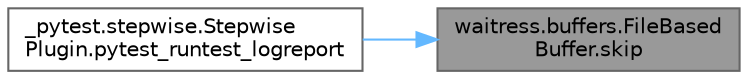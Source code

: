digraph "waitress.buffers.FileBasedBuffer.skip"
{
 // LATEX_PDF_SIZE
  bgcolor="transparent";
  edge [fontname=Helvetica,fontsize=10,labelfontname=Helvetica,labelfontsize=10];
  node [fontname=Helvetica,fontsize=10,shape=box,height=0.2,width=0.4];
  rankdir="RL";
  Node1 [id="Node000001",label="waitress.buffers.FileBased\lBuffer.skip",height=0.2,width=0.4,color="gray40", fillcolor="grey60", style="filled", fontcolor="black",tooltip=" "];
  Node1 -> Node2 [id="edge1_Node000001_Node000002",dir="back",color="steelblue1",style="solid",tooltip=" "];
  Node2 [id="Node000002",label="_pytest.stepwise.Stepwise\lPlugin.pytest_runtest_logreport",height=0.2,width=0.4,color="grey40", fillcolor="white", style="filled",URL="$class__pytest_1_1stepwise_1_1_stepwise_plugin.html#a01b35f45e9792ffc52b9dfbad8601c70",tooltip=" "];
}

